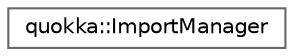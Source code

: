 digraph "Graphical Class Hierarchy"
{
 // LATEX_PDF_SIZE
  bgcolor="transparent";
  edge [fontname=Helvetica,fontsize=10,labelfontname=Helvetica,labelfontsize=10];
  node [fontname=Helvetica,fontsize=10,shape=box,height=0.2,width=0.4];
  rankdir="LR";
  Node0 [id="Node000000",label="quokka::ImportManager",height=0.2,width=0.4,color="grey40", fillcolor="white", style="filled",URL="$classquokka_1_1ImportManager.html",tooltip=" "];
}
